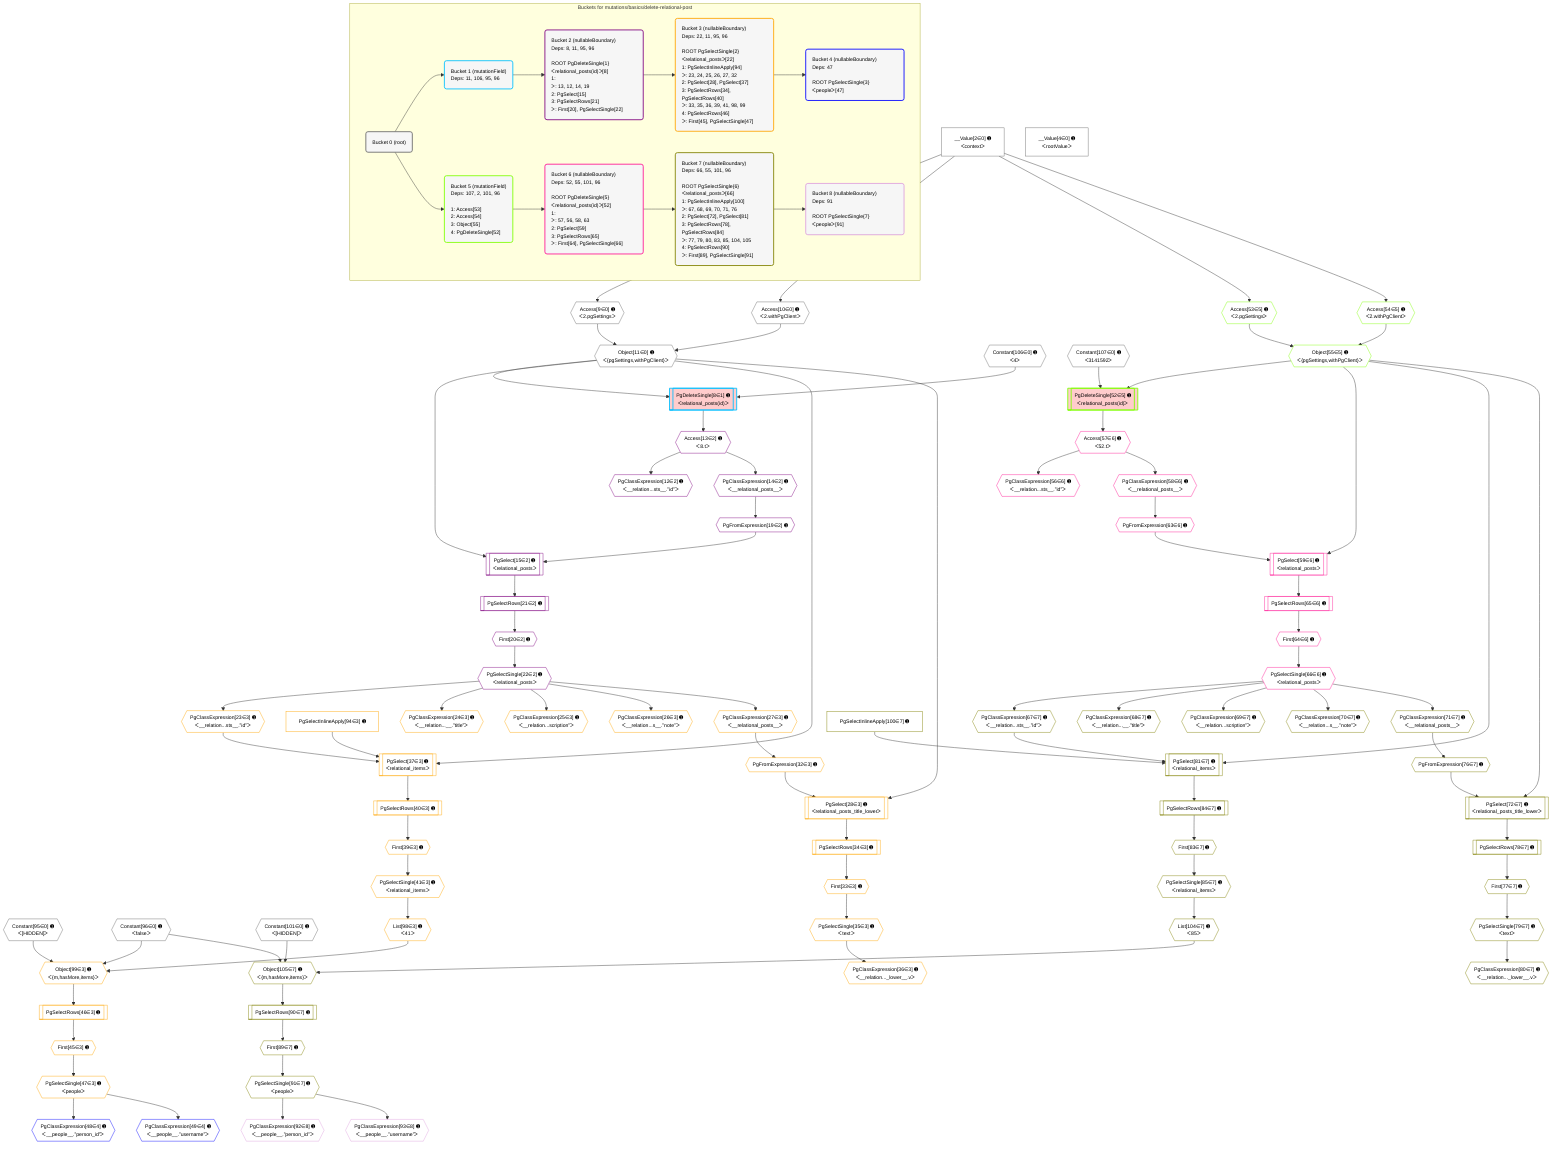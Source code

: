 %%{init: {'themeVariables': { 'fontSize': '12px'}}}%%
graph TD
    classDef path fill:#eee,stroke:#000,color:#000
    classDef plan fill:#fff,stroke-width:1px,color:#000
    classDef itemplan fill:#fff,stroke-width:2px,color:#000
    classDef unbatchedplan fill:#dff,stroke-width:1px,color:#000
    classDef sideeffectplan fill:#fcc,stroke-width:2px,color:#000
    classDef bucket fill:#f6f6f6,color:#000,stroke-width:2px,text-align:left


    %% plan dependencies
    Object11{{"Object[11∈0] ➊<br />ᐸ{pgSettings,withPgClient}ᐳ"}}:::plan
    Access9{{"Access[9∈0] ➊<br />ᐸ2.pgSettingsᐳ"}}:::plan
    Access10{{"Access[10∈0] ➊<br />ᐸ2.withPgClientᐳ"}}:::plan
    Access9 & Access10 --> Object11
    __Value2["__Value[2∈0] ➊<br />ᐸcontextᐳ"]:::plan
    __Value2 --> Access9
    __Value2 --> Access10
    __Value4["__Value[4∈0] ➊<br />ᐸrootValueᐳ"]:::plan
    Constant95{{"Constant[95∈0] ➊<br />ᐸ[HIDDEN]ᐳ"}}:::plan
    Constant96{{"Constant[96∈0] ➊<br />ᐸfalseᐳ"}}:::plan
    Constant101{{"Constant[101∈0] ➊<br />ᐸ[HIDDEN]ᐳ"}}:::plan
    Constant106{{"Constant[106∈0] ➊<br />ᐸ4ᐳ"}}:::plan
    Constant107{{"Constant[107∈0] ➊<br />ᐸ3141592ᐳ"}}:::plan
    PgDeleteSingle8[["PgDeleteSingle[8∈1] ➊<br />ᐸrelational_posts(id)ᐳ"]]:::sideeffectplan
    Object11 & Constant106 --> PgDeleteSingle8
    PgSelect15[["PgSelect[15∈2] ➊<br />ᐸrelational_postsᐳ"]]:::plan
    PgFromExpression19{{"PgFromExpression[19∈2] ➊"}}:::plan
    Object11 & PgFromExpression19 --> PgSelect15
    PgClassExpression12{{"PgClassExpression[12∈2] ➊<br />ᐸ__relation...sts__.”id”ᐳ"}}:::plan
    Access13{{"Access[13∈2] ➊<br />ᐸ8.tᐳ"}}:::plan
    Access13 --> PgClassExpression12
    PgDeleteSingle8 --> Access13
    PgClassExpression14{{"PgClassExpression[14∈2] ➊<br />ᐸ__relational_posts__ᐳ"}}:::plan
    Access13 --> PgClassExpression14
    PgClassExpression14 --> PgFromExpression19
    First20{{"First[20∈2] ➊"}}:::plan
    PgSelectRows21[["PgSelectRows[21∈2] ➊"]]:::plan
    PgSelectRows21 --> First20
    PgSelect15 --> PgSelectRows21
    PgSelectSingle22{{"PgSelectSingle[22∈2] ➊<br />ᐸrelational_postsᐳ"}}:::plan
    First20 --> PgSelectSingle22
    PgSelect37[["PgSelect[37∈3] ➊<br />ᐸrelational_itemsᐳ"]]:::plan
    PgClassExpression23{{"PgClassExpression[23∈3] ➊<br />ᐸ__relation...sts__.”id”ᐳ"}}:::plan
    PgSelectInlineApply94["PgSelectInlineApply[94∈3] ➊"]:::plan
    Object11 & PgClassExpression23 & PgSelectInlineApply94 --> PgSelect37
    Object99{{"Object[99∈3] ➊<br />ᐸ{m,hasMore,items}ᐳ"}}:::plan
    List98{{"List[98∈3] ➊<br />ᐸ41ᐳ"}}:::plan
    Constant95 & Constant96 & List98 --> Object99
    PgSelect28[["PgSelect[28∈3] ➊<br />ᐸrelational_posts_title_lowerᐳ"]]:::plan
    PgFromExpression32{{"PgFromExpression[32∈3] ➊"}}:::plan
    Object11 & PgFromExpression32 --> PgSelect28
    PgSelectSingle22 --> PgClassExpression23
    PgClassExpression24{{"PgClassExpression[24∈3] ➊<br />ᐸ__relation...__.”title”ᐳ"}}:::plan
    PgSelectSingle22 --> PgClassExpression24
    PgClassExpression25{{"PgClassExpression[25∈3] ➊<br />ᐸ__relation...scription”ᐳ"}}:::plan
    PgSelectSingle22 --> PgClassExpression25
    PgClassExpression26{{"PgClassExpression[26∈3] ➊<br />ᐸ__relation...s__.”note”ᐳ"}}:::plan
    PgSelectSingle22 --> PgClassExpression26
    PgClassExpression27{{"PgClassExpression[27∈3] ➊<br />ᐸ__relational_posts__ᐳ"}}:::plan
    PgSelectSingle22 --> PgClassExpression27
    PgClassExpression27 --> PgFromExpression32
    First33{{"First[33∈3] ➊"}}:::plan
    PgSelectRows34[["PgSelectRows[34∈3] ➊"]]:::plan
    PgSelectRows34 --> First33
    PgSelect28 --> PgSelectRows34
    PgSelectSingle35{{"PgSelectSingle[35∈3] ➊<br />ᐸtextᐳ"}}:::plan
    First33 --> PgSelectSingle35
    PgClassExpression36{{"PgClassExpression[36∈3] ➊<br />ᐸ__relation..._lower__.vᐳ"}}:::plan
    PgSelectSingle35 --> PgClassExpression36
    First39{{"First[39∈3] ➊"}}:::plan
    PgSelectRows40[["PgSelectRows[40∈3] ➊"]]:::plan
    PgSelectRows40 --> First39
    PgSelect37 --> PgSelectRows40
    PgSelectSingle41{{"PgSelectSingle[41∈3] ➊<br />ᐸrelational_itemsᐳ"}}:::plan
    First39 --> PgSelectSingle41
    First45{{"First[45∈3] ➊"}}:::plan
    PgSelectRows46[["PgSelectRows[46∈3] ➊"]]:::plan
    PgSelectRows46 --> First45
    Object99 --> PgSelectRows46
    PgSelectSingle47{{"PgSelectSingle[47∈3] ➊<br />ᐸpeopleᐳ"}}:::plan
    First45 --> PgSelectSingle47
    PgSelectSingle41 --> List98
    PgClassExpression48{{"PgClassExpression[48∈4] ➊<br />ᐸ__people__.”person_id”ᐳ"}}:::plan
    PgSelectSingle47 --> PgClassExpression48
    PgClassExpression49{{"PgClassExpression[49∈4] ➊<br />ᐸ__people__.”username”ᐳ"}}:::plan
    PgSelectSingle47 --> PgClassExpression49
    PgDeleteSingle52[["PgDeleteSingle[52∈5] ➊<br />ᐸrelational_posts(id)ᐳ"]]:::sideeffectplan
    Object55{{"Object[55∈5] ➊<br />ᐸ{pgSettings,withPgClient}ᐳ"}}:::plan
    Object55 & Constant107 --> PgDeleteSingle52
    Access53{{"Access[53∈5] ➊<br />ᐸ2.pgSettingsᐳ"}}:::plan
    Access54{{"Access[54∈5] ➊<br />ᐸ2.withPgClientᐳ"}}:::plan
    Access53 & Access54 --> Object55
    __Value2 --> Access53
    __Value2 --> Access54
    PgSelect59[["PgSelect[59∈6] ➊<br />ᐸrelational_postsᐳ"]]:::plan
    PgFromExpression63{{"PgFromExpression[63∈6] ➊"}}:::plan
    Object55 & PgFromExpression63 --> PgSelect59
    PgClassExpression56{{"PgClassExpression[56∈6] ➊<br />ᐸ__relation...sts__.”id”ᐳ"}}:::plan
    Access57{{"Access[57∈6] ➊<br />ᐸ52.tᐳ"}}:::plan
    Access57 --> PgClassExpression56
    PgDeleteSingle52 --> Access57
    PgClassExpression58{{"PgClassExpression[58∈6] ➊<br />ᐸ__relational_posts__ᐳ"}}:::plan
    Access57 --> PgClassExpression58
    PgClassExpression58 --> PgFromExpression63
    First64{{"First[64∈6] ➊"}}:::plan
    PgSelectRows65[["PgSelectRows[65∈6] ➊"]]:::plan
    PgSelectRows65 --> First64
    PgSelect59 --> PgSelectRows65
    PgSelectSingle66{{"PgSelectSingle[66∈6] ➊<br />ᐸrelational_postsᐳ"}}:::plan
    First64 --> PgSelectSingle66
    PgSelect81[["PgSelect[81∈7] ➊<br />ᐸrelational_itemsᐳ"]]:::plan
    PgClassExpression67{{"PgClassExpression[67∈7] ➊<br />ᐸ__relation...sts__.”id”ᐳ"}}:::plan
    PgSelectInlineApply100["PgSelectInlineApply[100∈7] ➊"]:::plan
    Object55 & PgClassExpression67 & PgSelectInlineApply100 --> PgSelect81
    Object105{{"Object[105∈7] ➊<br />ᐸ{m,hasMore,items}ᐳ"}}:::plan
    List104{{"List[104∈7] ➊<br />ᐸ85ᐳ"}}:::plan
    Constant101 & Constant96 & List104 --> Object105
    PgSelect72[["PgSelect[72∈7] ➊<br />ᐸrelational_posts_title_lowerᐳ"]]:::plan
    PgFromExpression76{{"PgFromExpression[76∈7] ➊"}}:::plan
    Object55 & PgFromExpression76 --> PgSelect72
    PgSelectSingle66 --> PgClassExpression67
    PgClassExpression68{{"PgClassExpression[68∈7] ➊<br />ᐸ__relation...__.”title”ᐳ"}}:::plan
    PgSelectSingle66 --> PgClassExpression68
    PgClassExpression69{{"PgClassExpression[69∈7] ➊<br />ᐸ__relation...scription”ᐳ"}}:::plan
    PgSelectSingle66 --> PgClassExpression69
    PgClassExpression70{{"PgClassExpression[70∈7] ➊<br />ᐸ__relation...s__.”note”ᐳ"}}:::plan
    PgSelectSingle66 --> PgClassExpression70
    PgClassExpression71{{"PgClassExpression[71∈7] ➊<br />ᐸ__relational_posts__ᐳ"}}:::plan
    PgSelectSingle66 --> PgClassExpression71
    PgClassExpression71 --> PgFromExpression76
    First77{{"First[77∈7] ➊"}}:::plan
    PgSelectRows78[["PgSelectRows[78∈7] ➊"]]:::plan
    PgSelectRows78 --> First77
    PgSelect72 --> PgSelectRows78
    PgSelectSingle79{{"PgSelectSingle[79∈7] ➊<br />ᐸtextᐳ"}}:::plan
    First77 --> PgSelectSingle79
    PgClassExpression80{{"PgClassExpression[80∈7] ➊<br />ᐸ__relation..._lower__.vᐳ"}}:::plan
    PgSelectSingle79 --> PgClassExpression80
    First83{{"First[83∈7] ➊"}}:::plan
    PgSelectRows84[["PgSelectRows[84∈7] ➊"]]:::plan
    PgSelectRows84 --> First83
    PgSelect81 --> PgSelectRows84
    PgSelectSingle85{{"PgSelectSingle[85∈7] ➊<br />ᐸrelational_itemsᐳ"}}:::plan
    First83 --> PgSelectSingle85
    First89{{"First[89∈7] ➊"}}:::plan
    PgSelectRows90[["PgSelectRows[90∈7] ➊"]]:::plan
    PgSelectRows90 --> First89
    Object105 --> PgSelectRows90
    PgSelectSingle91{{"PgSelectSingle[91∈7] ➊<br />ᐸpeopleᐳ"}}:::plan
    First89 --> PgSelectSingle91
    PgSelectSingle85 --> List104
    PgClassExpression92{{"PgClassExpression[92∈8] ➊<br />ᐸ__people__.”person_id”ᐳ"}}:::plan
    PgSelectSingle91 --> PgClassExpression92
    PgClassExpression93{{"PgClassExpression[93∈8] ➊<br />ᐸ__people__.”username”ᐳ"}}:::plan
    PgSelectSingle91 --> PgClassExpression93

    %% define steps

    subgraph "Buckets for mutations/basics/delete-relational-post"
    Bucket0("Bucket 0 (root)"):::bucket
    classDef bucket0 stroke:#696969
    class Bucket0,__Value2,__Value4,Access9,Access10,Object11,Constant95,Constant96,Constant101,Constant106,Constant107 bucket0
    Bucket1("Bucket 1 (mutationField)<br />Deps: 11, 106, 95, 96"):::bucket
    classDef bucket1 stroke:#00bfff
    class Bucket1,PgDeleteSingle8 bucket1
    Bucket2("Bucket 2 (nullableBoundary)<br />Deps: 8, 11, 95, 96<br /><br />ROOT PgDeleteSingle{1}ᐸrelational_posts(id)ᐳ[8]<br />1: <br />ᐳ: 13, 12, 14, 19<br />2: PgSelect[15]<br />3: PgSelectRows[21]<br />ᐳ: First[20], PgSelectSingle[22]"):::bucket
    classDef bucket2 stroke:#7f007f
    class Bucket2,PgClassExpression12,Access13,PgClassExpression14,PgSelect15,PgFromExpression19,First20,PgSelectRows21,PgSelectSingle22 bucket2
    Bucket3("Bucket 3 (nullableBoundary)<br />Deps: 22, 11, 95, 96<br /><br />ROOT PgSelectSingle{2}ᐸrelational_postsᐳ[22]<br />1: PgSelectInlineApply[94]<br />ᐳ: 23, 24, 25, 26, 27, 32<br />2: PgSelect[28], PgSelect[37]<br />3: PgSelectRows[34], PgSelectRows[40]<br />ᐳ: 33, 35, 36, 39, 41, 98, 99<br />4: PgSelectRows[46]<br />ᐳ: First[45], PgSelectSingle[47]"):::bucket
    classDef bucket3 stroke:#ffa500
    class Bucket3,PgClassExpression23,PgClassExpression24,PgClassExpression25,PgClassExpression26,PgClassExpression27,PgSelect28,PgFromExpression32,First33,PgSelectRows34,PgSelectSingle35,PgClassExpression36,PgSelect37,First39,PgSelectRows40,PgSelectSingle41,First45,PgSelectRows46,PgSelectSingle47,PgSelectInlineApply94,List98,Object99 bucket3
    Bucket4("Bucket 4 (nullableBoundary)<br />Deps: 47<br /><br />ROOT PgSelectSingle{3}ᐸpeopleᐳ[47]"):::bucket
    classDef bucket4 stroke:#0000ff
    class Bucket4,PgClassExpression48,PgClassExpression49 bucket4
    Bucket5("Bucket 5 (mutationField)<br />Deps: 107, 2, 101, 96<br /><br />1: Access[53]<br />2: Access[54]<br />3: Object[55]<br />4: PgDeleteSingle[52]"):::bucket
    classDef bucket5 stroke:#7fff00
    class Bucket5,PgDeleteSingle52,Access53,Access54,Object55 bucket5
    Bucket6("Bucket 6 (nullableBoundary)<br />Deps: 52, 55, 101, 96<br /><br />ROOT PgDeleteSingle{5}ᐸrelational_posts(id)ᐳ[52]<br />1: <br />ᐳ: 57, 56, 58, 63<br />2: PgSelect[59]<br />3: PgSelectRows[65]<br />ᐳ: First[64], PgSelectSingle[66]"):::bucket
    classDef bucket6 stroke:#ff1493
    class Bucket6,PgClassExpression56,Access57,PgClassExpression58,PgSelect59,PgFromExpression63,First64,PgSelectRows65,PgSelectSingle66 bucket6
    Bucket7("Bucket 7 (nullableBoundary)<br />Deps: 66, 55, 101, 96<br /><br />ROOT PgSelectSingle{6}ᐸrelational_postsᐳ[66]<br />1: PgSelectInlineApply[100]<br />ᐳ: 67, 68, 69, 70, 71, 76<br />2: PgSelect[72], PgSelect[81]<br />3: PgSelectRows[78], PgSelectRows[84]<br />ᐳ: 77, 79, 80, 83, 85, 104, 105<br />4: PgSelectRows[90]<br />ᐳ: First[89], PgSelectSingle[91]"):::bucket
    classDef bucket7 stroke:#808000
    class Bucket7,PgClassExpression67,PgClassExpression68,PgClassExpression69,PgClassExpression70,PgClassExpression71,PgSelect72,PgFromExpression76,First77,PgSelectRows78,PgSelectSingle79,PgClassExpression80,PgSelect81,First83,PgSelectRows84,PgSelectSingle85,First89,PgSelectRows90,PgSelectSingle91,PgSelectInlineApply100,List104,Object105 bucket7
    Bucket8("Bucket 8 (nullableBoundary)<br />Deps: 91<br /><br />ROOT PgSelectSingle{7}ᐸpeopleᐳ[91]"):::bucket
    classDef bucket8 stroke:#dda0dd
    class Bucket8,PgClassExpression92,PgClassExpression93 bucket8
    Bucket0 --> Bucket1 & Bucket5
    Bucket1 --> Bucket2
    Bucket2 --> Bucket3
    Bucket3 --> Bucket4
    Bucket5 --> Bucket6
    Bucket6 --> Bucket7
    Bucket7 --> Bucket8
    end